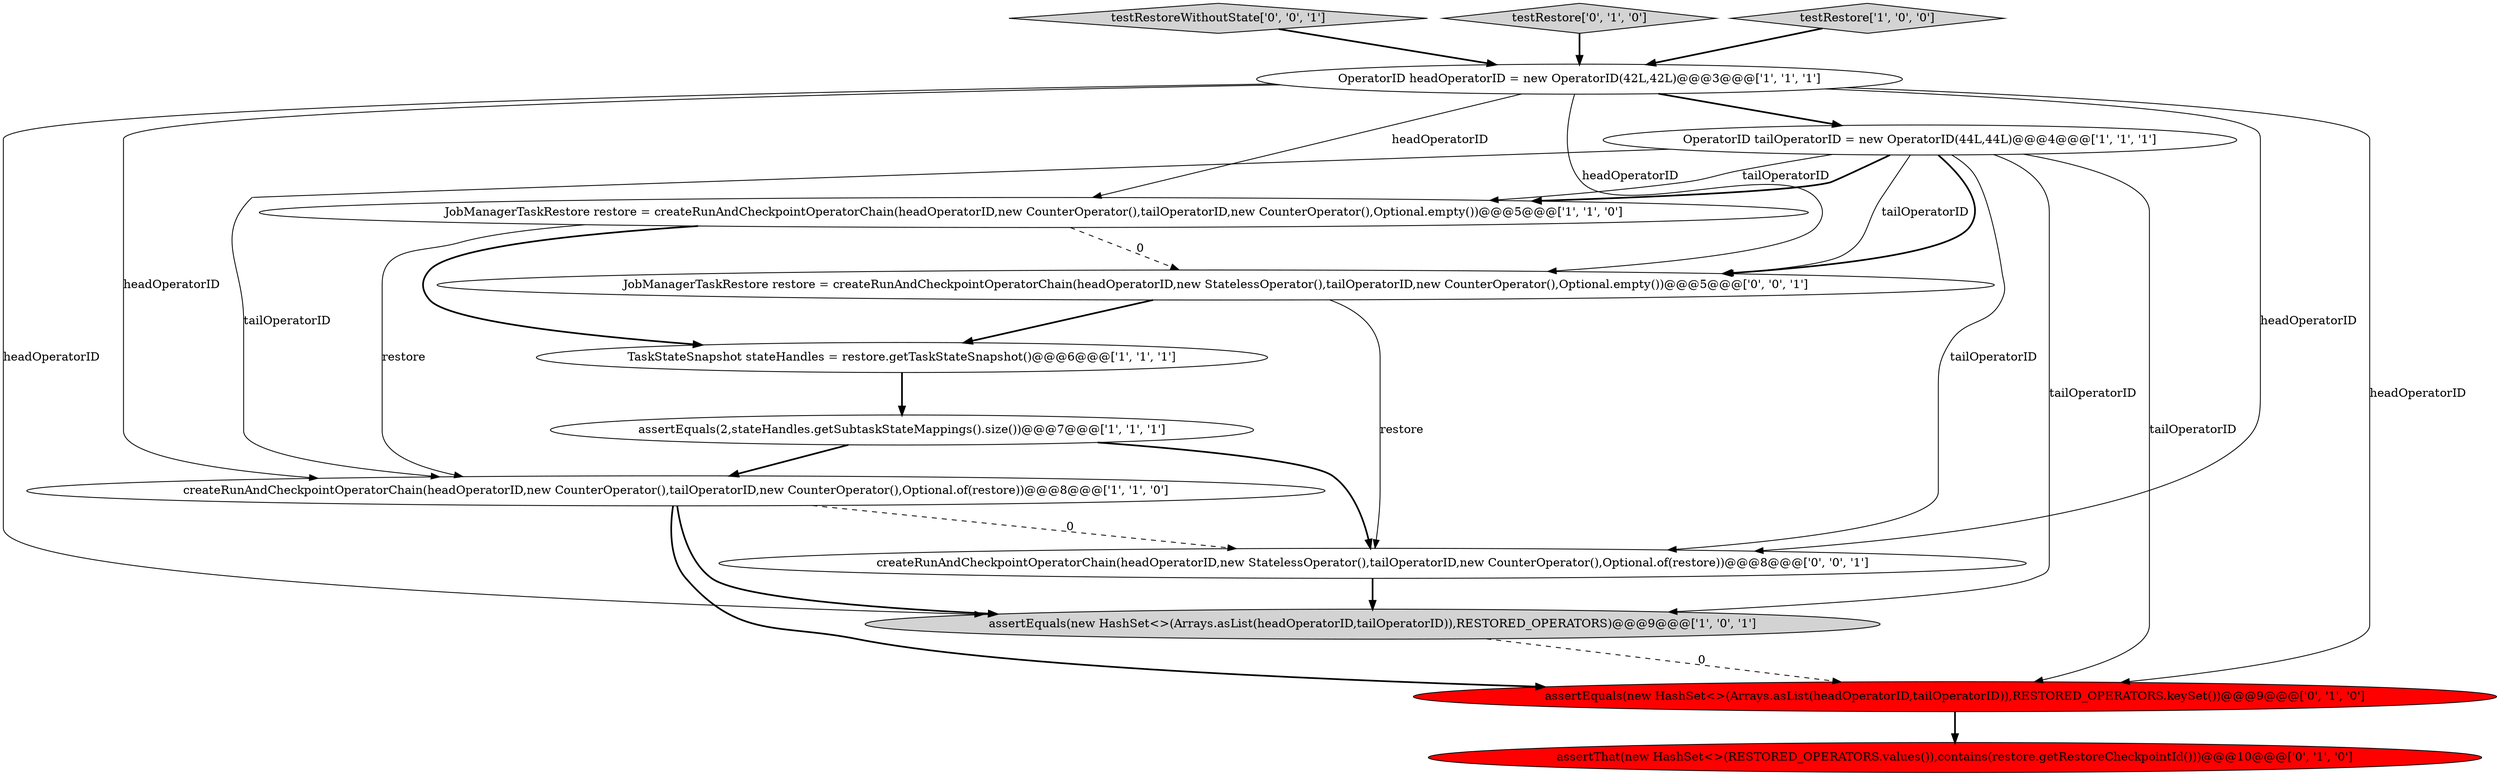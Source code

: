 digraph {
8 [style = filled, label = "assertEquals(new HashSet<>(Arrays.asList(headOperatorID,tailOperatorID)),RESTORED_OPERATORS.keySet())@@@9@@@['0', '1', '0']", fillcolor = red, shape = ellipse image = "AAA1AAABBB2BBB"];
0 [style = filled, label = "JobManagerTaskRestore restore = createRunAndCheckpointOperatorChain(headOperatorID,new CounterOperator(),tailOperatorID,new CounterOperator(),Optional.empty())@@@5@@@['1', '1', '0']", fillcolor = white, shape = ellipse image = "AAA0AAABBB1BBB"];
3 [style = filled, label = "TaskStateSnapshot stateHandles = restore.getTaskStateSnapshot()@@@6@@@['1', '1', '1']", fillcolor = white, shape = ellipse image = "AAA0AAABBB1BBB"];
13 [style = filled, label = "createRunAndCheckpointOperatorChain(headOperatorID,new StatelessOperator(),tailOperatorID,new CounterOperator(),Optional.of(restore))@@@8@@@['0', '0', '1']", fillcolor = white, shape = ellipse image = "AAA0AAABBB3BBB"];
10 [style = filled, label = "assertThat(new HashSet<>(RESTORED_OPERATORS.values()),contains(restore.getRestoreCheckpointId()))@@@10@@@['0', '1', '0']", fillcolor = red, shape = ellipse image = "AAA1AAABBB2BBB"];
12 [style = filled, label = "testRestoreWithoutState['0', '0', '1']", fillcolor = lightgray, shape = diamond image = "AAA0AAABBB3BBB"];
4 [style = filled, label = "assertEquals(new HashSet<>(Arrays.asList(headOperatorID,tailOperatorID)),RESTORED_OPERATORS)@@@9@@@['1', '0', '1']", fillcolor = lightgray, shape = ellipse image = "AAA0AAABBB1BBB"];
5 [style = filled, label = "OperatorID tailOperatorID = new OperatorID(44L,44L)@@@4@@@['1', '1', '1']", fillcolor = white, shape = ellipse image = "AAA0AAABBB1BBB"];
2 [style = filled, label = "OperatorID headOperatorID = new OperatorID(42L,42L)@@@3@@@['1', '1', '1']", fillcolor = white, shape = ellipse image = "AAA0AAABBB1BBB"];
9 [style = filled, label = "testRestore['0', '1', '0']", fillcolor = lightgray, shape = diamond image = "AAA0AAABBB2BBB"];
7 [style = filled, label = "assertEquals(2,stateHandles.getSubtaskStateMappings().size())@@@7@@@['1', '1', '1']", fillcolor = white, shape = ellipse image = "AAA0AAABBB1BBB"];
11 [style = filled, label = "JobManagerTaskRestore restore = createRunAndCheckpointOperatorChain(headOperatorID,new StatelessOperator(),tailOperatorID,new CounterOperator(),Optional.empty())@@@5@@@['0', '0', '1']", fillcolor = white, shape = ellipse image = "AAA0AAABBB3BBB"];
1 [style = filled, label = "testRestore['1', '0', '0']", fillcolor = lightgray, shape = diamond image = "AAA0AAABBB1BBB"];
6 [style = filled, label = "createRunAndCheckpointOperatorChain(headOperatorID,new CounterOperator(),tailOperatorID,new CounterOperator(),Optional.of(restore))@@@8@@@['1', '1', '0']", fillcolor = white, shape = ellipse image = "AAA0AAABBB1BBB"];
7->13 [style = bold, label=""];
0->3 [style = bold, label=""];
8->10 [style = bold, label=""];
9->2 [style = bold, label=""];
2->4 [style = solid, label="headOperatorID"];
5->13 [style = solid, label="tailOperatorID"];
5->0 [style = solid, label="tailOperatorID"];
2->0 [style = solid, label="headOperatorID"];
0->11 [style = dashed, label="0"];
11->13 [style = solid, label="restore"];
2->13 [style = solid, label="headOperatorID"];
6->4 [style = bold, label=""];
5->8 [style = solid, label="tailOperatorID"];
12->2 [style = bold, label=""];
5->6 [style = solid, label="tailOperatorID"];
6->13 [style = dashed, label="0"];
5->11 [style = solid, label="tailOperatorID"];
5->0 [style = bold, label=""];
3->7 [style = bold, label=""];
11->3 [style = bold, label=""];
6->8 [style = bold, label=""];
7->6 [style = bold, label=""];
4->8 [style = dashed, label="0"];
5->4 [style = solid, label="tailOperatorID"];
1->2 [style = bold, label=""];
5->11 [style = bold, label=""];
0->6 [style = solid, label="restore"];
2->6 [style = solid, label="headOperatorID"];
2->8 [style = solid, label="headOperatorID"];
2->5 [style = bold, label=""];
2->11 [style = solid, label="headOperatorID"];
13->4 [style = bold, label=""];
}
